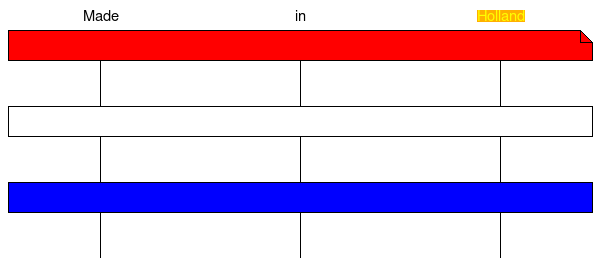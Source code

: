 msc {
  arcgradient="40";
  a [label="Made"],
  b [label="in"], 
  d [textbgcolor="orange", label="Holland", textcolor="yellow"];
  
  a note d [textbgcolor="red", linecolor="darkred"];
  a box d [textbgcolor="white", linecolor="lightgrey"];
  a box d [textbgcolor="blue", linecolor="darkblue"];

}
/*
    This file is part of mscgen_js.

    mscgen_js is free software: you can redistribute it and/or modify
    it under the terms of the GNU General Public License as published by
    the Free Software Foundation, either version 3 of the License, or
    (at your option) any later version.

    mscgen_js is distributed in the hope that it will be useful,
    but WITHOUT ANY WARRANTY; without even the implied warranty of
    MERCHANTABILITY or FITNESS FOR A PARTICULAR PURPOSE.  See the
    GNU General Public License for more details.

    You should have received a copy of the GNU General Public License
    along with mscgen_js.  If not, see <http://www.gnu.org/licenses/>.
*/
